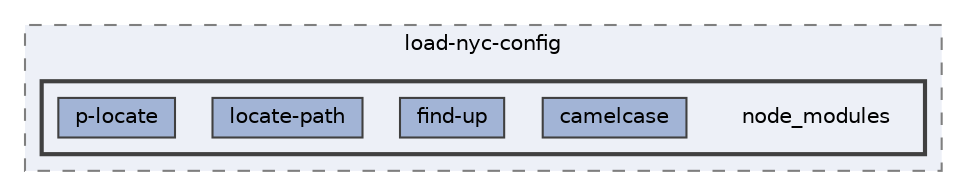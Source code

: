 digraph "pkiclassroomrescheduler/src/main/frontend/node_modules/@istanbuljs/load-nyc-config/node_modules"
{
 // LATEX_PDF_SIZE
  bgcolor="transparent";
  edge [fontname=Helvetica,fontsize=10,labelfontname=Helvetica,labelfontsize=10];
  node [fontname=Helvetica,fontsize=10,shape=box,height=0.2,width=0.4];
  compound=true
  subgraph clusterdir_fcec0bca251e166d7466e088a95b89cc {
    graph [ bgcolor="#edf0f7", pencolor="grey50", label="load-nyc-config", fontname=Helvetica,fontsize=10 style="filled,dashed", URL="dir_fcec0bca251e166d7466e088a95b89cc.html",tooltip=""]
  subgraph clusterdir_d2295254150f6d0ce71c893a011c054d {
    graph [ bgcolor="#edf0f7", pencolor="grey25", label="", fontname=Helvetica,fontsize=10 style="filled,bold", URL="dir_d2295254150f6d0ce71c893a011c054d.html",tooltip=""]
    dir_d2295254150f6d0ce71c893a011c054d [shape=plaintext, label="node_modules"];
  dir_a662a790e6c22310b8bc6fcaa45b25f0 [label="camelcase", fillcolor="#a2b4d6", color="grey25", style="filled", URL="dir_a662a790e6c22310b8bc6fcaa45b25f0.html",tooltip=""];
  dir_5ab07ca978e689af8acc926132273b6b [label="find-up", fillcolor="#a2b4d6", color="grey25", style="filled", URL="dir_5ab07ca978e689af8acc926132273b6b.html",tooltip=""];
  dir_410f0726d51e97214bdb2cb6a9ead428 [label="locate-path", fillcolor="#a2b4d6", color="grey25", style="filled", URL="dir_410f0726d51e97214bdb2cb6a9ead428.html",tooltip=""];
  dir_ddfe7d41ff3d0cfb446fd7db3a3a494a [label="p-locate", fillcolor="#a2b4d6", color="grey25", style="filled", URL="dir_ddfe7d41ff3d0cfb446fd7db3a3a494a.html",tooltip=""];
  }
  }
}
